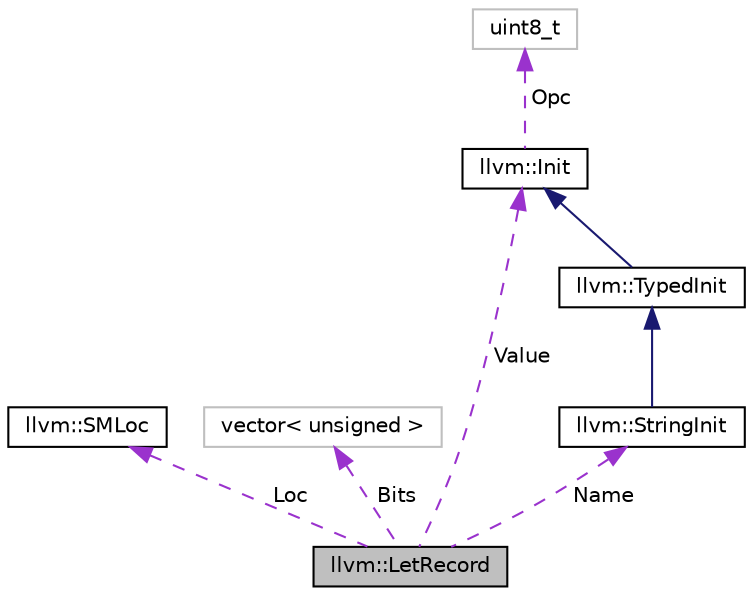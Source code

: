 digraph "llvm::LetRecord"
{
 // LATEX_PDF_SIZE
  bgcolor="transparent";
  edge [fontname="Helvetica",fontsize="10",labelfontname="Helvetica",labelfontsize="10"];
  node [fontname="Helvetica",fontsize="10",shape=record];
  Node1 [label="llvm::LetRecord",height=0.2,width=0.4,color="black", fillcolor="grey75", style="filled", fontcolor="black",tooltip=" "];
  Node2 -> Node1 [dir="back",color="darkorchid3",fontsize="10",style="dashed",label=" Loc" ,fontname="Helvetica"];
  Node2 [label="llvm::SMLoc",height=0.2,width=0.4,color="black",URL="$classllvm_1_1SMLoc.html",tooltip="Represents a location in source code."];
  Node3 -> Node1 [dir="back",color="darkorchid3",fontsize="10",style="dashed",label=" Bits" ,fontname="Helvetica"];
  Node3 [label="vector\< unsigned \>",height=0.2,width=0.4,color="grey75",tooltip=" "];
  Node4 -> Node1 [dir="back",color="darkorchid3",fontsize="10",style="dashed",label=" Name" ,fontname="Helvetica"];
  Node4 [label="llvm::StringInit",height=0.2,width=0.4,color="black",URL="$classllvm_1_1StringInit.html",tooltip="\"foo\" - Represent an initialization by a string value."];
  Node5 -> Node4 [dir="back",color="midnightblue",fontsize="10",style="solid",fontname="Helvetica"];
  Node5 [label="llvm::TypedInit",height=0.2,width=0.4,color="black",URL="$classllvm_1_1TypedInit.html",tooltip="This is the common superclass of types that have a specific, explicit type, stored in ValueTy."];
  Node6 -> Node5 [dir="back",color="midnightblue",fontsize="10",style="solid",fontname="Helvetica"];
  Node6 [label="llvm::Init",height=0.2,width=0.4,color="black",URL="$classllvm_1_1Init.html",tooltip=" "];
  Node7 -> Node6 [dir="back",color="darkorchid3",fontsize="10",style="dashed",label=" Opc" ,fontname="Helvetica"];
  Node7 [label="uint8_t",height=0.2,width=0.4,color="grey75",tooltip=" "];
  Node6 -> Node1 [dir="back",color="darkorchid3",fontsize="10",style="dashed",label=" Value" ,fontname="Helvetica"];
}

